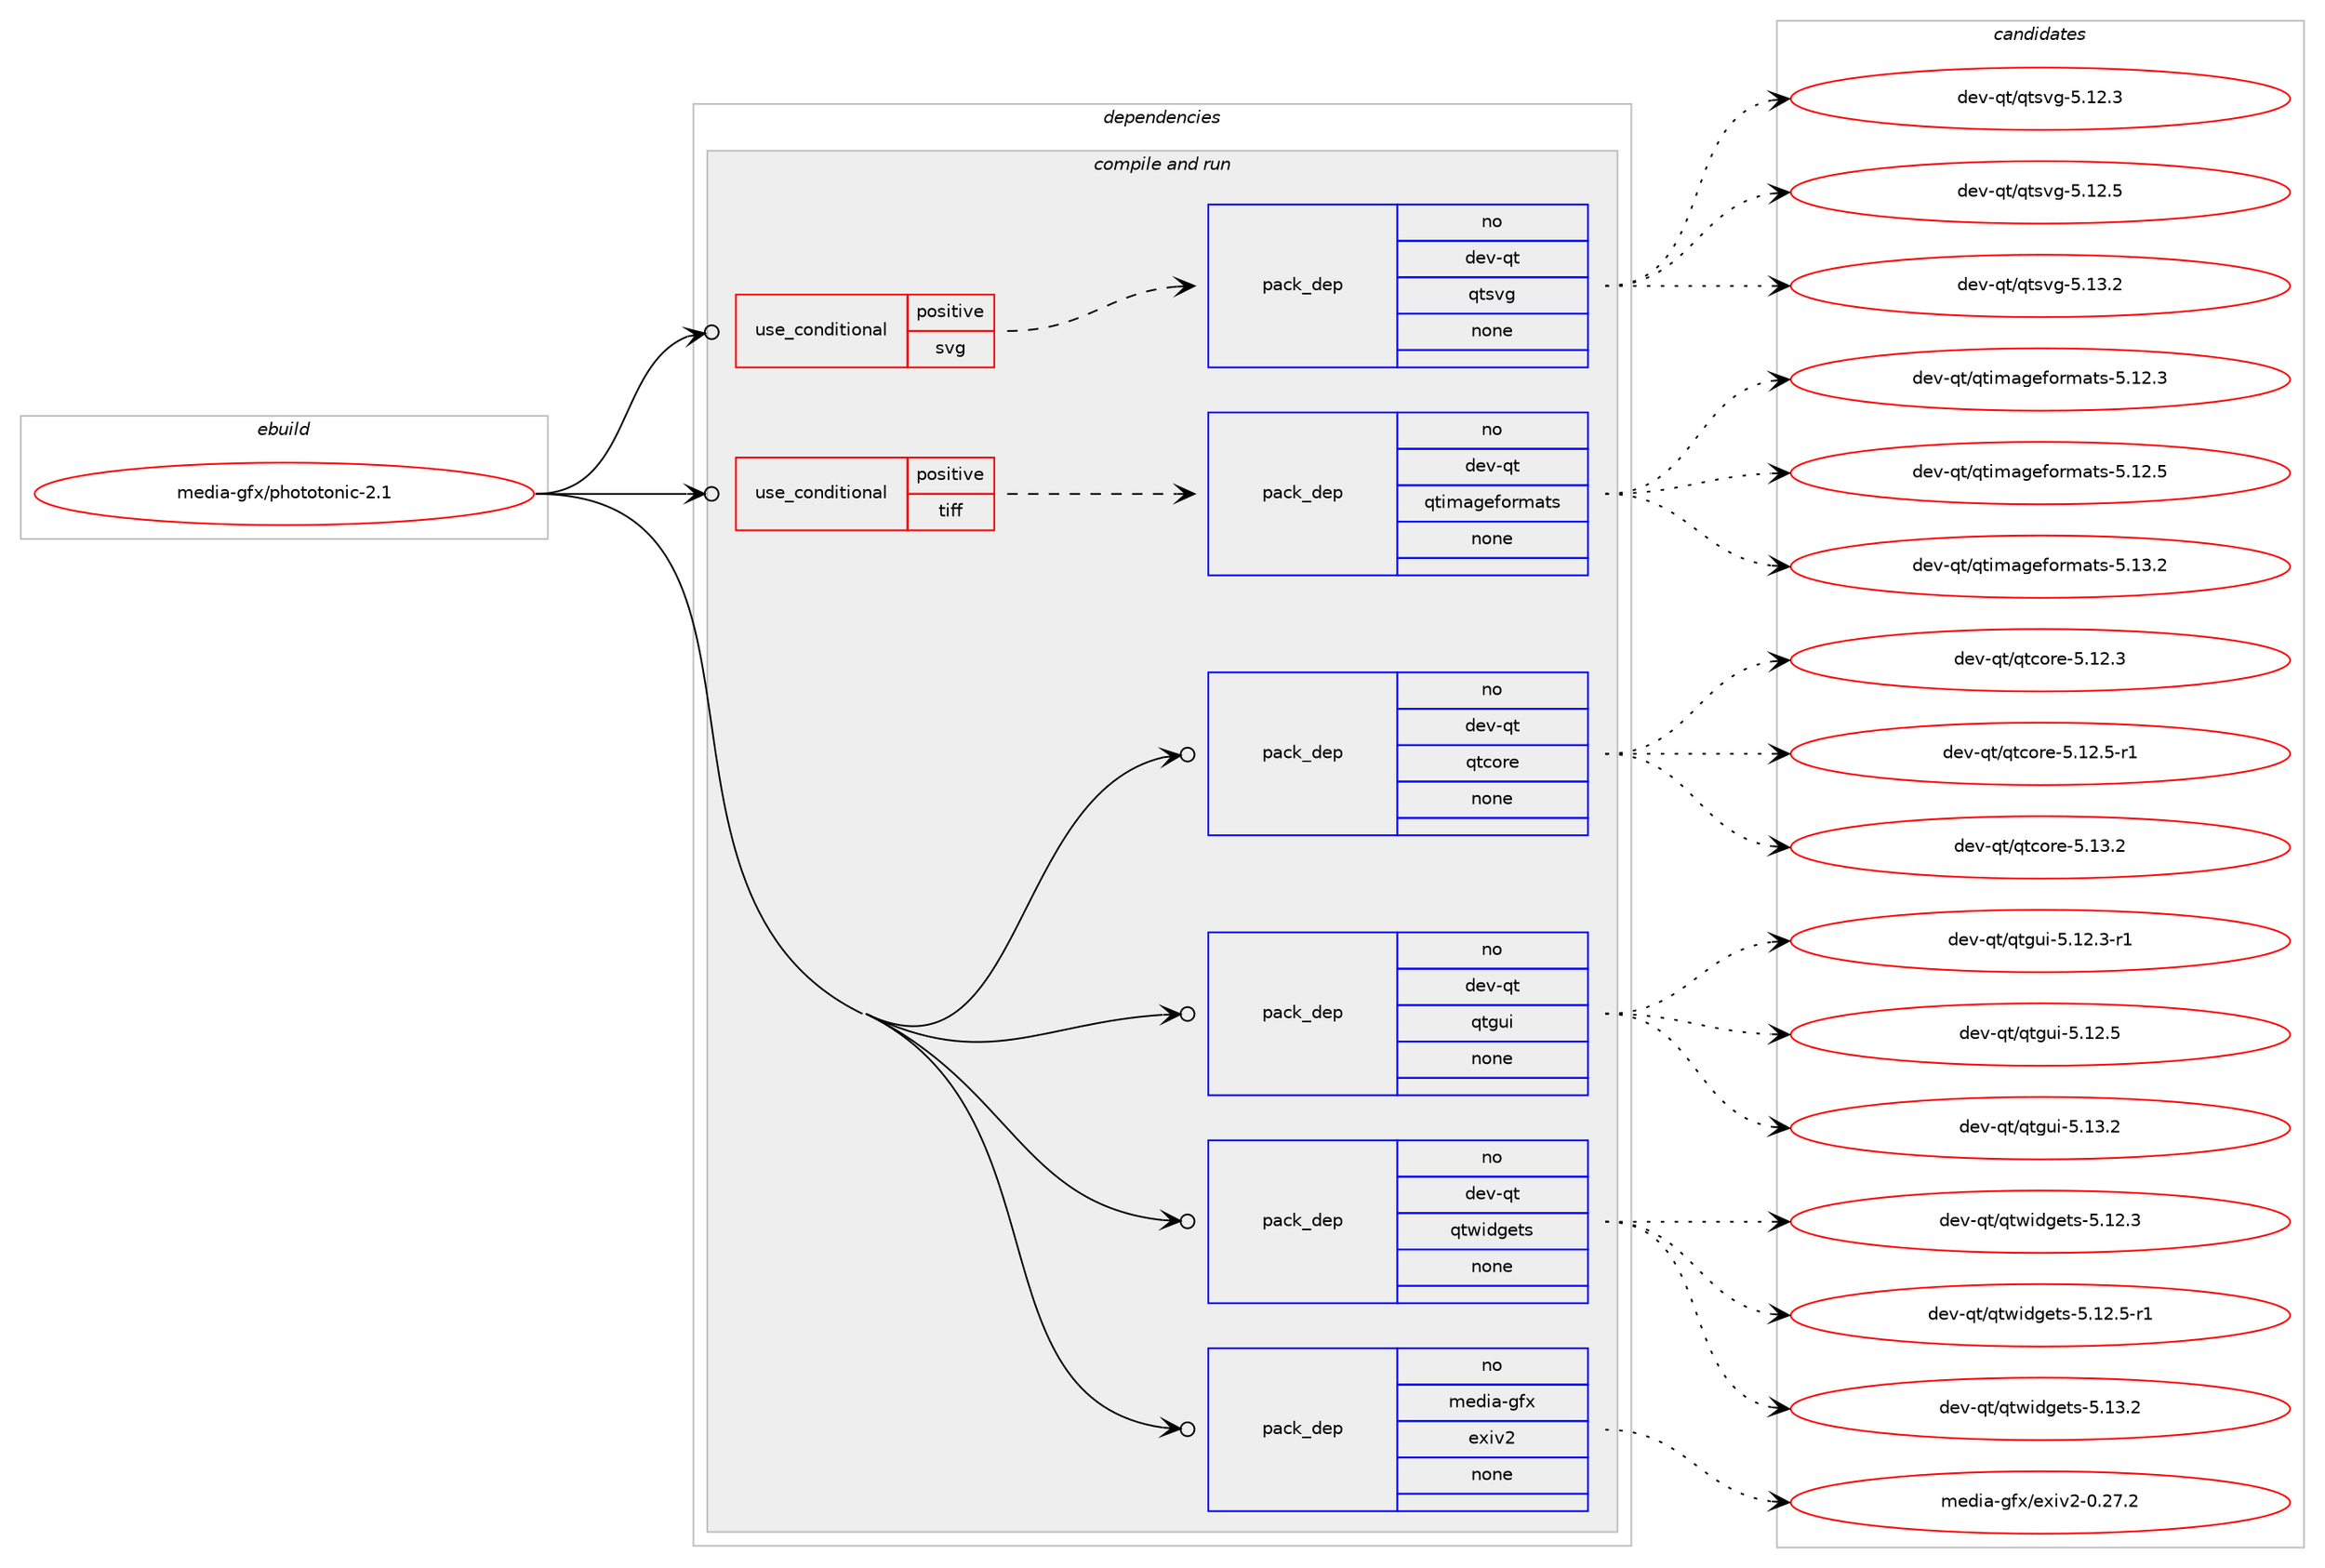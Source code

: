digraph prolog {

# *************
# Graph options
# *************

newrank=true;
concentrate=true;
compound=true;
graph [rankdir=LR,fontname=Helvetica,fontsize=10,ranksep=1.5];#, ranksep=2.5, nodesep=0.2];
edge  [arrowhead=vee];
node  [fontname=Helvetica,fontsize=10];

# **********
# The ebuild
# **********

subgraph cluster_leftcol {
color=gray;
rank=same;
label=<<i>ebuild</i>>;
id [label="media-gfx/phototonic-2.1", color=red, width=4, href="../media-gfx/phototonic-2.1.svg"];
}

# ****************
# The dependencies
# ****************

subgraph cluster_midcol {
color=gray;
label=<<i>dependencies</i>>;
subgraph cluster_compile {
fillcolor="#eeeeee";
style=filled;
label=<<i>compile</i>>;
}
subgraph cluster_compileandrun {
fillcolor="#eeeeee";
style=filled;
label=<<i>compile and run</i>>;
subgraph cond190390 {
dependency782748 [label=<<TABLE BORDER="0" CELLBORDER="1" CELLSPACING="0" CELLPADDING="4"><TR><TD ROWSPAN="3" CELLPADDING="10">use_conditional</TD></TR><TR><TD>positive</TD></TR><TR><TD>svg</TD></TR></TABLE>>, shape=none, color=red];
subgraph pack578783 {
dependency782749 [label=<<TABLE BORDER="0" CELLBORDER="1" CELLSPACING="0" CELLPADDING="4" WIDTH="220"><TR><TD ROWSPAN="6" CELLPADDING="30">pack_dep</TD></TR><TR><TD WIDTH="110">no</TD></TR><TR><TD>dev-qt</TD></TR><TR><TD>qtsvg</TD></TR><TR><TD>none</TD></TR><TR><TD></TD></TR></TABLE>>, shape=none, color=blue];
}
dependency782748:e -> dependency782749:w [weight=20,style="dashed",arrowhead="vee"];
}
id:e -> dependency782748:w [weight=20,style="solid",arrowhead="odotvee"];
subgraph cond190391 {
dependency782750 [label=<<TABLE BORDER="0" CELLBORDER="1" CELLSPACING="0" CELLPADDING="4"><TR><TD ROWSPAN="3" CELLPADDING="10">use_conditional</TD></TR><TR><TD>positive</TD></TR><TR><TD>tiff</TD></TR></TABLE>>, shape=none, color=red];
subgraph pack578784 {
dependency782751 [label=<<TABLE BORDER="0" CELLBORDER="1" CELLSPACING="0" CELLPADDING="4" WIDTH="220"><TR><TD ROWSPAN="6" CELLPADDING="30">pack_dep</TD></TR><TR><TD WIDTH="110">no</TD></TR><TR><TD>dev-qt</TD></TR><TR><TD>qtimageformats</TD></TR><TR><TD>none</TD></TR><TR><TD></TD></TR></TABLE>>, shape=none, color=blue];
}
dependency782750:e -> dependency782751:w [weight=20,style="dashed",arrowhead="vee"];
}
id:e -> dependency782750:w [weight=20,style="solid",arrowhead="odotvee"];
subgraph pack578785 {
dependency782752 [label=<<TABLE BORDER="0" CELLBORDER="1" CELLSPACING="0" CELLPADDING="4" WIDTH="220"><TR><TD ROWSPAN="6" CELLPADDING="30">pack_dep</TD></TR><TR><TD WIDTH="110">no</TD></TR><TR><TD>dev-qt</TD></TR><TR><TD>qtcore</TD></TR><TR><TD>none</TD></TR><TR><TD></TD></TR></TABLE>>, shape=none, color=blue];
}
id:e -> dependency782752:w [weight=20,style="solid",arrowhead="odotvee"];
subgraph pack578786 {
dependency782753 [label=<<TABLE BORDER="0" CELLBORDER="1" CELLSPACING="0" CELLPADDING="4" WIDTH="220"><TR><TD ROWSPAN="6" CELLPADDING="30">pack_dep</TD></TR><TR><TD WIDTH="110">no</TD></TR><TR><TD>dev-qt</TD></TR><TR><TD>qtgui</TD></TR><TR><TD>none</TD></TR><TR><TD></TD></TR></TABLE>>, shape=none, color=blue];
}
id:e -> dependency782753:w [weight=20,style="solid",arrowhead="odotvee"];
subgraph pack578787 {
dependency782754 [label=<<TABLE BORDER="0" CELLBORDER="1" CELLSPACING="0" CELLPADDING="4" WIDTH="220"><TR><TD ROWSPAN="6" CELLPADDING="30">pack_dep</TD></TR><TR><TD WIDTH="110">no</TD></TR><TR><TD>dev-qt</TD></TR><TR><TD>qtwidgets</TD></TR><TR><TD>none</TD></TR><TR><TD></TD></TR></TABLE>>, shape=none, color=blue];
}
id:e -> dependency782754:w [weight=20,style="solid",arrowhead="odotvee"];
subgraph pack578788 {
dependency782755 [label=<<TABLE BORDER="0" CELLBORDER="1" CELLSPACING="0" CELLPADDING="4" WIDTH="220"><TR><TD ROWSPAN="6" CELLPADDING="30">pack_dep</TD></TR><TR><TD WIDTH="110">no</TD></TR><TR><TD>media-gfx</TD></TR><TR><TD>exiv2</TD></TR><TR><TD>none</TD></TR><TR><TD></TD></TR></TABLE>>, shape=none, color=blue];
}
id:e -> dependency782755:w [weight=20,style="solid",arrowhead="odotvee"];
}
subgraph cluster_run {
fillcolor="#eeeeee";
style=filled;
label=<<i>run</i>>;
}
}

# **************
# The candidates
# **************

subgraph cluster_choices {
rank=same;
color=gray;
label=<<i>candidates</i>>;

subgraph choice578783 {
color=black;
nodesep=1;
choice100101118451131164711311611511810345534649504651 [label="dev-qt/qtsvg-5.12.3", color=red, width=4,href="../dev-qt/qtsvg-5.12.3.svg"];
choice100101118451131164711311611511810345534649504653 [label="dev-qt/qtsvg-5.12.5", color=red, width=4,href="../dev-qt/qtsvg-5.12.5.svg"];
choice100101118451131164711311611511810345534649514650 [label="dev-qt/qtsvg-5.13.2", color=red, width=4,href="../dev-qt/qtsvg-5.13.2.svg"];
dependency782749:e -> choice100101118451131164711311611511810345534649504651:w [style=dotted,weight="100"];
dependency782749:e -> choice100101118451131164711311611511810345534649504653:w [style=dotted,weight="100"];
dependency782749:e -> choice100101118451131164711311611511810345534649514650:w [style=dotted,weight="100"];
}
subgraph choice578784 {
color=black;
nodesep=1;
choice1001011184511311647113116105109971031011021111141099711611545534649504651 [label="dev-qt/qtimageformats-5.12.3", color=red, width=4,href="../dev-qt/qtimageformats-5.12.3.svg"];
choice1001011184511311647113116105109971031011021111141099711611545534649504653 [label="dev-qt/qtimageformats-5.12.5", color=red, width=4,href="../dev-qt/qtimageformats-5.12.5.svg"];
choice1001011184511311647113116105109971031011021111141099711611545534649514650 [label="dev-qt/qtimageformats-5.13.2", color=red, width=4,href="../dev-qt/qtimageformats-5.13.2.svg"];
dependency782751:e -> choice1001011184511311647113116105109971031011021111141099711611545534649504651:w [style=dotted,weight="100"];
dependency782751:e -> choice1001011184511311647113116105109971031011021111141099711611545534649504653:w [style=dotted,weight="100"];
dependency782751:e -> choice1001011184511311647113116105109971031011021111141099711611545534649514650:w [style=dotted,weight="100"];
}
subgraph choice578785 {
color=black;
nodesep=1;
choice10010111845113116471131169911111410145534649504651 [label="dev-qt/qtcore-5.12.3", color=red, width=4,href="../dev-qt/qtcore-5.12.3.svg"];
choice100101118451131164711311699111114101455346495046534511449 [label="dev-qt/qtcore-5.12.5-r1", color=red, width=4,href="../dev-qt/qtcore-5.12.5-r1.svg"];
choice10010111845113116471131169911111410145534649514650 [label="dev-qt/qtcore-5.13.2", color=red, width=4,href="../dev-qt/qtcore-5.13.2.svg"];
dependency782752:e -> choice10010111845113116471131169911111410145534649504651:w [style=dotted,weight="100"];
dependency782752:e -> choice100101118451131164711311699111114101455346495046534511449:w [style=dotted,weight="100"];
dependency782752:e -> choice10010111845113116471131169911111410145534649514650:w [style=dotted,weight="100"];
}
subgraph choice578786 {
color=black;
nodesep=1;
choice1001011184511311647113116103117105455346495046514511449 [label="dev-qt/qtgui-5.12.3-r1", color=red, width=4,href="../dev-qt/qtgui-5.12.3-r1.svg"];
choice100101118451131164711311610311710545534649504653 [label="dev-qt/qtgui-5.12.5", color=red, width=4,href="../dev-qt/qtgui-5.12.5.svg"];
choice100101118451131164711311610311710545534649514650 [label="dev-qt/qtgui-5.13.2", color=red, width=4,href="../dev-qt/qtgui-5.13.2.svg"];
dependency782753:e -> choice1001011184511311647113116103117105455346495046514511449:w [style=dotted,weight="100"];
dependency782753:e -> choice100101118451131164711311610311710545534649504653:w [style=dotted,weight="100"];
dependency782753:e -> choice100101118451131164711311610311710545534649514650:w [style=dotted,weight="100"];
}
subgraph choice578787 {
color=black;
nodesep=1;
choice100101118451131164711311611910510010310111611545534649504651 [label="dev-qt/qtwidgets-5.12.3", color=red, width=4,href="../dev-qt/qtwidgets-5.12.3.svg"];
choice1001011184511311647113116119105100103101116115455346495046534511449 [label="dev-qt/qtwidgets-5.12.5-r1", color=red, width=4,href="../dev-qt/qtwidgets-5.12.5-r1.svg"];
choice100101118451131164711311611910510010310111611545534649514650 [label="dev-qt/qtwidgets-5.13.2", color=red, width=4,href="../dev-qt/qtwidgets-5.13.2.svg"];
dependency782754:e -> choice100101118451131164711311611910510010310111611545534649504651:w [style=dotted,weight="100"];
dependency782754:e -> choice1001011184511311647113116119105100103101116115455346495046534511449:w [style=dotted,weight="100"];
dependency782754:e -> choice100101118451131164711311611910510010310111611545534649514650:w [style=dotted,weight="100"];
}
subgraph choice578788 {
color=black;
nodesep=1;
choice1091011001059745103102120471011201051185045484650554650 [label="media-gfx/exiv2-0.27.2", color=red, width=4,href="../media-gfx/exiv2-0.27.2.svg"];
dependency782755:e -> choice1091011001059745103102120471011201051185045484650554650:w [style=dotted,weight="100"];
}
}

}
